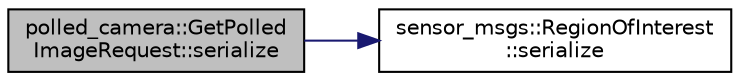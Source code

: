 digraph "polled_camera::GetPolledImageRequest::serialize"
{
  edge [fontname="Helvetica",fontsize="10",labelfontname="Helvetica",labelfontsize="10"];
  node [fontname="Helvetica",fontsize="10",shape=record];
  rankdir="LR";
  Node1 [label="polled_camera::GetPolled\lImageRequest::serialize",height=0.2,width=0.4,color="black", fillcolor="grey75", style="filled" fontcolor="black"];
  Node1 -> Node2 [color="midnightblue",fontsize="10",style="solid",fontname="Helvetica"];
  Node2 [label="sensor_msgs::RegionOfInterest\l::serialize",height=0.2,width=0.4,color="black", fillcolor="white", style="filled",URL="$classsensor__msgs_1_1_region_of_interest.html#ab9ab44bf939d45e707bf60b33f48cd33"];
}
